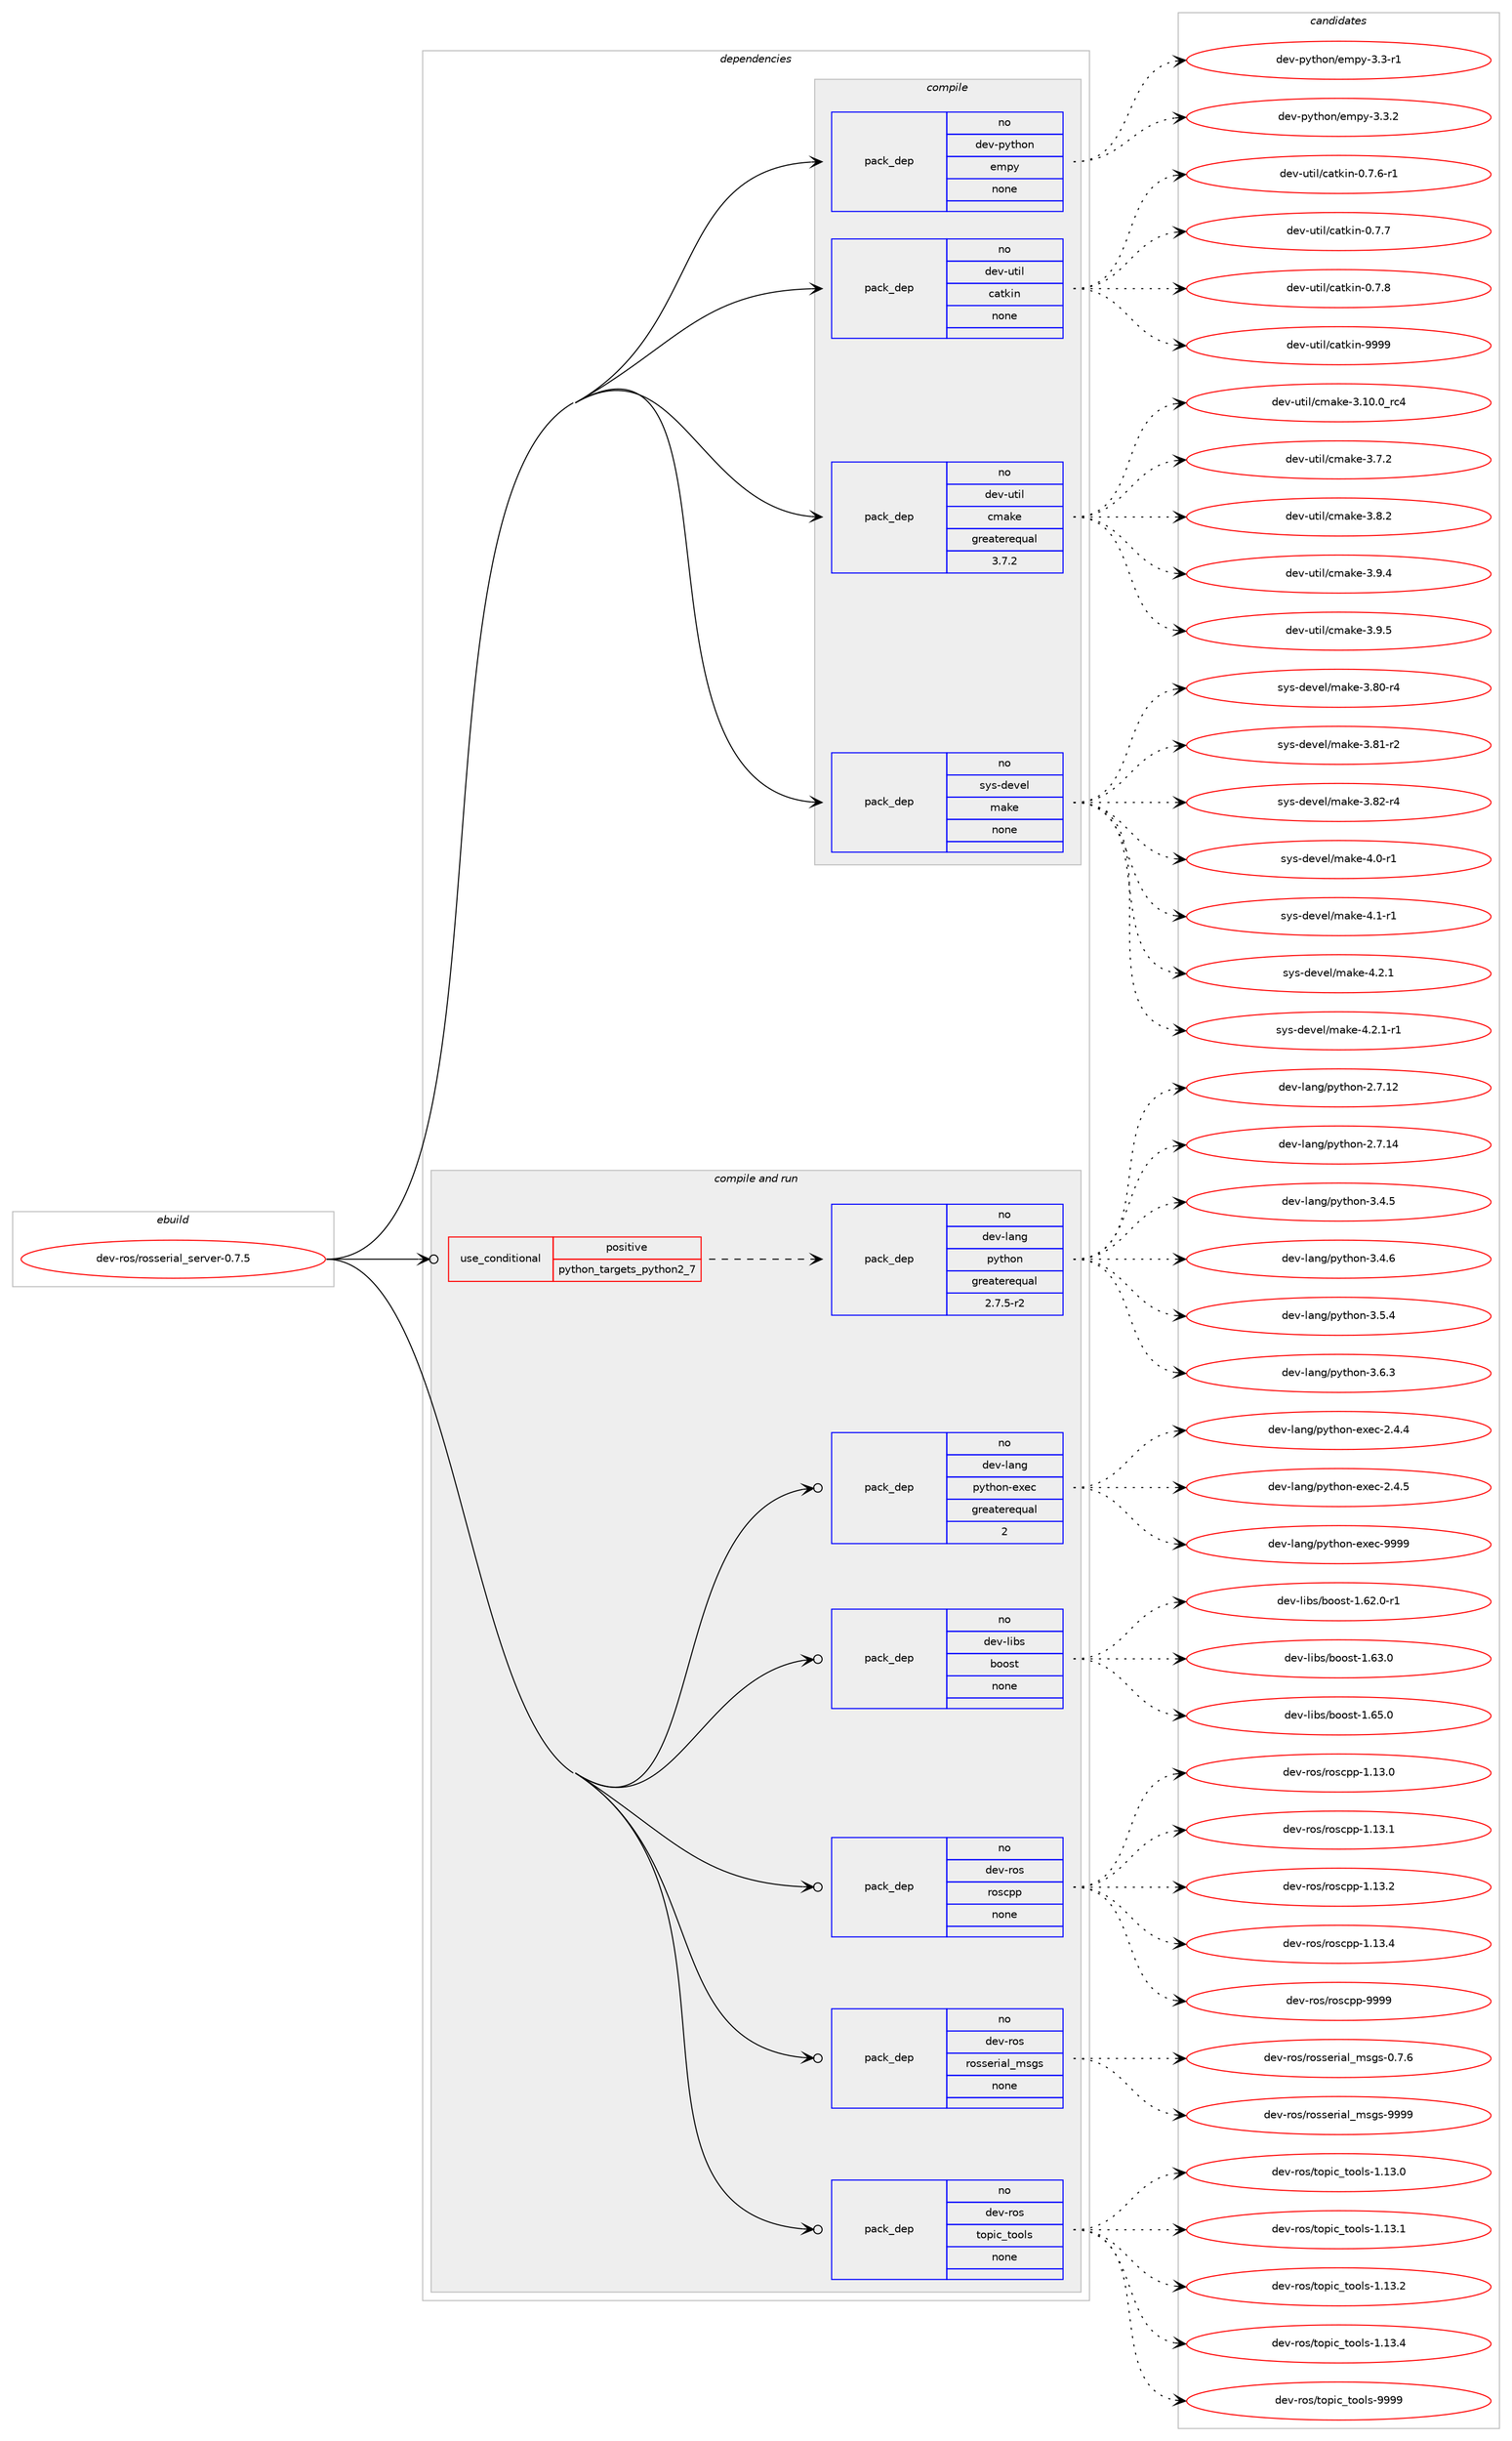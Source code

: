 digraph prolog {

# *************
# Graph options
# *************

newrank=true;
concentrate=true;
compound=true;
graph [rankdir=LR,fontname=Helvetica,fontsize=10,ranksep=1.5];#, ranksep=2.5, nodesep=0.2];
edge  [arrowhead=vee];
node  [fontname=Helvetica,fontsize=10];

# **********
# The ebuild
# **********

subgraph cluster_leftcol {
color=gray;
rank=same;
label=<<i>ebuild</i>>;
id [label="dev-ros/rosserial_server-0.7.5", color=red, width=4, href="../dev-ros/rosserial_server-0.7.5.svg"];
}

# ****************
# The dependencies
# ****************

subgraph cluster_midcol {
color=gray;
label=<<i>dependencies</i>>;
subgraph cluster_compile {
fillcolor="#eeeeee";
style=filled;
label=<<i>compile</i>>;
subgraph pack160524 {
dependency211407 [label=<<TABLE BORDER="0" CELLBORDER="1" CELLSPACING="0" CELLPADDING="4" WIDTH="220"><TR><TD ROWSPAN="6" CELLPADDING="30">pack_dep</TD></TR><TR><TD WIDTH="110">no</TD></TR><TR><TD>dev-python</TD></TR><TR><TD>empy</TD></TR><TR><TD>none</TD></TR><TR><TD></TD></TR></TABLE>>, shape=none, color=blue];
}
id:e -> dependency211407:w [weight=20,style="solid",arrowhead="vee"];
subgraph pack160525 {
dependency211408 [label=<<TABLE BORDER="0" CELLBORDER="1" CELLSPACING="0" CELLPADDING="4" WIDTH="220"><TR><TD ROWSPAN="6" CELLPADDING="30">pack_dep</TD></TR><TR><TD WIDTH="110">no</TD></TR><TR><TD>dev-util</TD></TR><TR><TD>catkin</TD></TR><TR><TD>none</TD></TR><TR><TD></TD></TR></TABLE>>, shape=none, color=blue];
}
id:e -> dependency211408:w [weight=20,style="solid",arrowhead="vee"];
subgraph pack160526 {
dependency211409 [label=<<TABLE BORDER="0" CELLBORDER="1" CELLSPACING="0" CELLPADDING="4" WIDTH="220"><TR><TD ROWSPAN="6" CELLPADDING="30">pack_dep</TD></TR><TR><TD WIDTH="110">no</TD></TR><TR><TD>dev-util</TD></TR><TR><TD>cmake</TD></TR><TR><TD>greaterequal</TD></TR><TR><TD>3.7.2</TD></TR></TABLE>>, shape=none, color=blue];
}
id:e -> dependency211409:w [weight=20,style="solid",arrowhead="vee"];
subgraph pack160527 {
dependency211410 [label=<<TABLE BORDER="0" CELLBORDER="1" CELLSPACING="0" CELLPADDING="4" WIDTH="220"><TR><TD ROWSPAN="6" CELLPADDING="30">pack_dep</TD></TR><TR><TD WIDTH="110">no</TD></TR><TR><TD>sys-devel</TD></TR><TR><TD>make</TD></TR><TR><TD>none</TD></TR><TR><TD></TD></TR></TABLE>>, shape=none, color=blue];
}
id:e -> dependency211410:w [weight=20,style="solid",arrowhead="vee"];
}
subgraph cluster_compileandrun {
fillcolor="#eeeeee";
style=filled;
label=<<i>compile and run</i>>;
subgraph cond46896 {
dependency211411 [label=<<TABLE BORDER="0" CELLBORDER="1" CELLSPACING="0" CELLPADDING="4"><TR><TD ROWSPAN="3" CELLPADDING="10">use_conditional</TD></TR><TR><TD>positive</TD></TR><TR><TD>python_targets_python2_7</TD></TR></TABLE>>, shape=none, color=red];
subgraph pack160528 {
dependency211412 [label=<<TABLE BORDER="0" CELLBORDER="1" CELLSPACING="0" CELLPADDING="4" WIDTH="220"><TR><TD ROWSPAN="6" CELLPADDING="30">pack_dep</TD></TR><TR><TD WIDTH="110">no</TD></TR><TR><TD>dev-lang</TD></TR><TR><TD>python</TD></TR><TR><TD>greaterequal</TD></TR><TR><TD>2.7.5-r2</TD></TR></TABLE>>, shape=none, color=blue];
}
dependency211411:e -> dependency211412:w [weight=20,style="dashed",arrowhead="vee"];
}
id:e -> dependency211411:w [weight=20,style="solid",arrowhead="odotvee"];
subgraph pack160529 {
dependency211413 [label=<<TABLE BORDER="0" CELLBORDER="1" CELLSPACING="0" CELLPADDING="4" WIDTH="220"><TR><TD ROWSPAN="6" CELLPADDING="30">pack_dep</TD></TR><TR><TD WIDTH="110">no</TD></TR><TR><TD>dev-lang</TD></TR><TR><TD>python-exec</TD></TR><TR><TD>greaterequal</TD></TR><TR><TD>2</TD></TR></TABLE>>, shape=none, color=blue];
}
id:e -> dependency211413:w [weight=20,style="solid",arrowhead="odotvee"];
subgraph pack160530 {
dependency211414 [label=<<TABLE BORDER="0" CELLBORDER="1" CELLSPACING="0" CELLPADDING="4" WIDTH="220"><TR><TD ROWSPAN="6" CELLPADDING="30">pack_dep</TD></TR><TR><TD WIDTH="110">no</TD></TR><TR><TD>dev-libs</TD></TR><TR><TD>boost</TD></TR><TR><TD>none</TD></TR><TR><TD></TD></TR></TABLE>>, shape=none, color=blue];
}
id:e -> dependency211414:w [weight=20,style="solid",arrowhead="odotvee"];
subgraph pack160531 {
dependency211415 [label=<<TABLE BORDER="0" CELLBORDER="1" CELLSPACING="0" CELLPADDING="4" WIDTH="220"><TR><TD ROWSPAN="6" CELLPADDING="30">pack_dep</TD></TR><TR><TD WIDTH="110">no</TD></TR><TR><TD>dev-ros</TD></TR><TR><TD>roscpp</TD></TR><TR><TD>none</TD></TR><TR><TD></TD></TR></TABLE>>, shape=none, color=blue];
}
id:e -> dependency211415:w [weight=20,style="solid",arrowhead="odotvee"];
subgraph pack160532 {
dependency211416 [label=<<TABLE BORDER="0" CELLBORDER="1" CELLSPACING="0" CELLPADDING="4" WIDTH="220"><TR><TD ROWSPAN="6" CELLPADDING="30">pack_dep</TD></TR><TR><TD WIDTH="110">no</TD></TR><TR><TD>dev-ros</TD></TR><TR><TD>rosserial_msgs</TD></TR><TR><TD>none</TD></TR><TR><TD></TD></TR></TABLE>>, shape=none, color=blue];
}
id:e -> dependency211416:w [weight=20,style="solid",arrowhead="odotvee"];
subgraph pack160533 {
dependency211417 [label=<<TABLE BORDER="0" CELLBORDER="1" CELLSPACING="0" CELLPADDING="4" WIDTH="220"><TR><TD ROWSPAN="6" CELLPADDING="30">pack_dep</TD></TR><TR><TD WIDTH="110">no</TD></TR><TR><TD>dev-ros</TD></TR><TR><TD>topic_tools</TD></TR><TR><TD>none</TD></TR><TR><TD></TD></TR></TABLE>>, shape=none, color=blue];
}
id:e -> dependency211417:w [weight=20,style="solid",arrowhead="odotvee"];
}
subgraph cluster_run {
fillcolor="#eeeeee";
style=filled;
label=<<i>run</i>>;
}
}

# **************
# The candidates
# **************

subgraph cluster_choices {
rank=same;
color=gray;
label=<<i>candidates</i>>;

subgraph choice160524 {
color=black;
nodesep=1;
choice1001011184511212111610411111047101109112121455146514511449 [label="dev-python/empy-3.3-r1", color=red, width=4,href="../dev-python/empy-3.3-r1.svg"];
choice1001011184511212111610411111047101109112121455146514650 [label="dev-python/empy-3.3.2", color=red, width=4,href="../dev-python/empy-3.3.2.svg"];
dependency211407:e -> choice1001011184511212111610411111047101109112121455146514511449:w [style=dotted,weight="100"];
dependency211407:e -> choice1001011184511212111610411111047101109112121455146514650:w [style=dotted,weight="100"];
}
subgraph choice160525 {
color=black;
nodesep=1;
choice100101118451171161051084799971161071051104548465546544511449 [label="dev-util/catkin-0.7.6-r1", color=red, width=4,href="../dev-util/catkin-0.7.6-r1.svg"];
choice10010111845117116105108479997116107105110454846554655 [label="dev-util/catkin-0.7.7", color=red, width=4,href="../dev-util/catkin-0.7.7.svg"];
choice10010111845117116105108479997116107105110454846554656 [label="dev-util/catkin-0.7.8", color=red, width=4,href="../dev-util/catkin-0.7.8.svg"];
choice100101118451171161051084799971161071051104557575757 [label="dev-util/catkin-9999", color=red, width=4,href="../dev-util/catkin-9999.svg"];
dependency211408:e -> choice100101118451171161051084799971161071051104548465546544511449:w [style=dotted,weight="100"];
dependency211408:e -> choice10010111845117116105108479997116107105110454846554655:w [style=dotted,weight="100"];
dependency211408:e -> choice10010111845117116105108479997116107105110454846554656:w [style=dotted,weight="100"];
dependency211408:e -> choice100101118451171161051084799971161071051104557575757:w [style=dotted,weight="100"];
}
subgraph choice160526 {
color=black;
nodesep=1;
choice1001011184511711610510847991099710710145514649484648951149952 [label="dev-util/cmake-3.10.0_rc4", color=red, width=4,href="../dev-util/cmake-3.10.0_rc4.svg"];
choice10010111845117116105108479910997107101455146554650 [label="dev-util/cmake-3.7.2", color=red, width=4,href="../dev-util/cmake-3.7.2.svg"];
choice10010111845117116105108479910997107101455146564650 [label="dev-util/cmake-3.8.2", color=red, width=4,href="../dev-util/cmake-3.8.2.svg"];
choice10010111845117116105108479910997107101455146574652 [label="dev-util/cmake-3.9.4", color=red, width=4,href="../dev-util/cmake-3.9.4.svg"];
choice10010111845117116105108479910997107101455146574653 [label="dev-util/cmake-3.9.5", color=red, width=4,href="../dev-util/cmake-3.9.5.svg"];
dependency211409:e -> choice1001011184511711610510847991099710710145514649484648951149952:w [style=dotted,weight="100"];
dependency211409:e -> choice10010111845117116105108479910997107101455146554650:w [style=dotted,weight="100"];
dependency211409:e -> choice10010111845117116105108479910997107101455146564650:w [style=dotted,weight="100"];
dependency211409:e -> choice10010111845117116105108479910997107101455146574652:w [style=dotted,weight="100"];
dependency211409:e -> choice10010111845117116105108479910997107101455146574653:w [style=dotted,weight="100"];
}
subgraph choice160527 {
color=black;
nodesep=1;
choice11512111545100101118101108471099710710145514656484511452 [label="sys-devel/make-3.80-r4", color=red, width=4,href="../sys-devel/make-3.80-r4.svg"];
choice11512111545100101118101108471099710710145514656494511450 [label="sys-devel/make-3.81-r2", color=red, width=4,href="../sys-devel/make-3.81-r2.svg"];
choice11512111545100101118101108471099710710145514656504511452 [label="sys-devel/make-3.82-r4", color=red, width=4,href="../sys-devel/make-3.82-r4.svg"];
choice115121115451001011181011084710997107101455246484511449 [label="sys-devel/make-4.0-r1", color=red, width=4,href="../sys-devel/make-4.0-r1.svg"];
choice115121115451001011181011084710997107101455246494511449 [label="sys-devel/make-4.1-r1", color=red, width=4,href="../sys-devel/make-4.1-r1.svg"];
choice115121115451001011181011084710997107101455246504649 [label="sys-devel/make-4.2.1", color=red, width=4,href="../sys-devel/make-4.2.1.svg"];
choice1151211154510010111810110847109971071014552465046494511449 [label="sys-devel/make-4.2.1-r1", color=red, width=4,href="../sys-devel/make-4.2.1-r1.svg"];
dependency211410:e -> choice11512111545100101118101108471099710710145514656484511452:w [style=dotted,weight="100"];
dependency211410:e -> choice11512111545100101118101108471099710710145514656494511450:w [style=dotted,weight="100"];
dependency211410:e -> choice11512111545100101118101108471099710710145514656504511452:w [style=dotted,weight="100"];
dependency211410:e -> choice115121115451001011181011084710997107101455246484511449:w [style=dotted,weight="100"];
dependency211410:e -> choice115121115451001011181011084710997107101455246494511449:w [style=dotted,weight="100"];
dependency211410:e -> choice115121115451001011181011084710997107101455246504649:w [style=dotted,weight="100"];
dependency211410:e -> choice1151211154510010111810110847109971071014552465046494511449:w [style=dotted,weight="100"];
}
subgraph choice160528 {
color=black;
nodesep=1;
choice10010111845108971101034711212111610411111045504655464950 [label="dev-lang/python-2.7.12", color=red, width=4,href="../dev-lang/python-2.7.12.svg"];
choice10010111845108971101034711212111610411111045504655464952 [label="dev-lang/python-2.7.14", color=red, width=4,href="../dev-lang/python-2.7.14.svg"];
choice100101118451089711010347112121116104111110455146524653 [label="dev-lang/python-3.4.5", color=red, width=4,href="../dev-lang/python-3.4.5.svg"];
choice100101118451089711010347112121116104111110455146524654 [label="dev-lang/python-3.4.6", color=red, width=4,href="../dev-lang/python-3.4.6.svg"];
choice100101118451089711010347112121116104111110455146534652 [label="dev-lang/python-3.5.4", color=red, width=4,href="../dev-lang/python-3.5.4.svg"];
choice100101118451089711010347112121116104111110455146544651 [label="dev-lang/python-3.6.3", color=red, width=4,href="../dev-lang/python-3.6.3.svg"];
dependency211412:e -> choice10010111845108971101034711212111610411111045504655464950:w [style=dotted,weight="100"];
dependency211412:e -> choice10010111845108971101034711212111610411111045504655464952:w [style=dotted,weight="100"];
dependency211412:e -> choice100101118451089711010347112121116104111110455146524653:w [style=dotted,weight="100"];
dependency211412:e -> choice100101118451089711010347112121116104111110455146524654:w [style=dotted,weight="100"];
dependency211412:e -> choice100101118451089711010347112121116104111110455146534652:w [style=dotted,weight="100"];
dependency211412:e -> choice100101118451089711010347112121116104111110455146544651:w [style=dotted,weight="100"];
}
subgraph choice160529 {
color=black;
nodesep=1;
choice1001011184510897110103471121211161041111104510112010199455046524652 [label="dev-lang/python-exec-2.4.4", color=red, width=4,href="../dev-lang/python-exec-2.4.4.svg"];
choice1001011184510897110103471121211161041111104510112010199455046524653 [label="dev-lang/python-exec-2.4.5", color=red, width=4,href="../dev-lang/python-exec-2.4.5.svg"];
choice10010111845108971101034711212111610411111045101120101994557575757 [label="dev-lang/python-exec-9999", color=red, width=4,href="../dev-lang/python-exec-9999.svg"];
dependency211413:e -> choice1001011184510897110103471121211161041111104510112010199455046524652:w [style=dotted,weight="100"];
dependency211413:e -> choice1001011184510897110103471121211161041111104510112010199455046524653:w [style=dotted,weight="100"];
dependency211413:e -> choice10010111845108971101034711212111610411111045101120101994557575757:w [style=dotted,weight="100"];
}
subgraph choice160530 {
color=black;
nodesep=1;
choice10010111845108105981154798111111115116454946545046484511449 [label="dev-libs/boost-1.62.0-r1", color=red, width=4,href="../dev-libs/boost-1.62.0-r1.svg"];
choice1001011184510810598115479811111111511645494654514648 [label="dev-libs/boost-1.63.0", color=red, width=4,href="../dev-libs/boost-1.63.0.svg"];
choice1001011184510810598115479811111111511645494654534648 [label="dev-libs/boost-1.65.0", color=red, width=4,href="../dev-libs/boost-1.65.0.svg"];
dependency211414:e -> choice10010111845108105981154798111111115116454946545046484511449:w [style=dotted,weight="100"];
dependency211414:e -> choice1001011184510810598115479811111111511645494654514648:w [style=dotted,weight="100"];
dependency211414:e -> choice1001011184510810598115479811111111511645494654534648:w [style=dotted,weight="100"];
}
subgraph choice160531 {
color=black;
nodesep=1;
choice10010111845114111115471141111159911211245494649514648 [label="dev-ros/roscpp-1.13.0", color=red, width=4,href="../dev-ros/roscpp-1.13.0.svg"];
choice10010111845114111115471141111159911211245494649514649 [label="dev-ros/roscpp-1.13.1", color=red, width=4,href="../dev-ros/roscpp-1.13.1.svg"];
choice10010111845114111115471141111159911211245494649514650 [label="dev-ros/roscpp-1.13.2", color=red, width=4,href="../dev-ros/roscpp-1.13.2.svg"];
choice10010111845114111115471141111159911211245494649514652 [label="dev-ros/roscpp-1.13.4", color=red, width=4,href="../dev-ros/roscpp-1.13.4.svg"];
choice1001011184511411111547114111115991121124557575757 [label="dev-ros/roscpp-9999", color=red, width=4,href="../dev-ros/roscpp-9999.svg"];
dependency211415:e -> choice10010111845114111115471141111159911211245494649514648:w [style=dotted,weight="100"];
dependency211415:e -> choice10010111845114111115471141111159911211245494649514649:w [style=dotted,weight="100"];
dependency211415:e -> choice10010111845114111115471141111159911211245494649514650:w [style=dotted,weight="100"];
dependency211415:e -> choice10010111845114111115471141111159911211245494649514652:w [style=dotted,weight="100"];
dependency211415:e -> choice1001011184511411111547114111115991121124557575757:w [style=dotted,weight="100"];
}
subgraph choice160532 {
color=black;
nodesep=1;
choice10010111845114111115471141111151151011141059710895109115103115454846554654 [label="dev-ros/rosserial_msgs-0.7.6", color=red, width=4,href="../dev-ros/rosserial_msgs-0.7.6.svg"];
choice100101118451141111154711411111511510111410597108951091151031154557575757 [label="dev-ros/rosserial_msgs-9999", color=red, width=4,href="../dev-ros/rosserial_msgs-9999.svg"];
dependency211416:e -> choice10010111845114111115471141111151151011141059710895109115103115454846554654:w [style=dotted,weight="100"];
dependency211416:e -> choice100101118451141111154711411111511510111410597108951091151031154557575757:w [style=dotted,weight="100"];
}
subgraph choice160533 {
color=black;
nodesep=1;
choice1001011184511411111547116111112105999511611111110811545494649514648 [label="dev-ros/topic_tools-1.13.0", color=red, width=4,href="../dev-ros/topic_tools-1.13.0.svg"];
choice1001011184511411111547116111112105999511611111110811545494649514649 [label="dev-ros/topic_tools-1.13.1", color=red, width=4,href="../dev-ros/topic_tools-1.13.1.svg"];
choice1001011184511411111547116111112105999511611111110811545494649514650 [label="dev-ros/topic_tools-1.13.2", color=red, width=4,href="../dev-ros/topic_tools-1.13.2.svg"];
choice1001011184511411111547116111112105999511611111110811545494649514652 [label="dev-ros/topic_tools-1.13.4", color=red, width=4,href="../dev-ros/topic_tools-1.13.4.svg"];
choice100101118451141111154711611111210599951161111111081154557575757 [label="dev-ros/topic_tools-9999", color=red, width=4,href="../dev-ros/topic_tools-9999.svg"];
dependency211417:e -> choice1001011184511411111547116111112105999511611111110811545494649514648:w [style=dotted,weight="100"];
dependency211417:e -> choice1001011184511411111547116111112105999511611111110811545494649514649:w [style=dotted,weight="100"];
dependency211417:e -> choice1001011184511411111547116111112105999511611111110811545494649514650:w [style=dotted,weight="100"];
dependency211417:e -> choice1001011184511411111547116111112105999511611111110811545494649514652:w [style=dotted,weight="100"];
dependency211417:e -> choice100101118451141111154711611111210599951161111111081154557575757:w [style=dotted,weight="100"];
}
}

}
